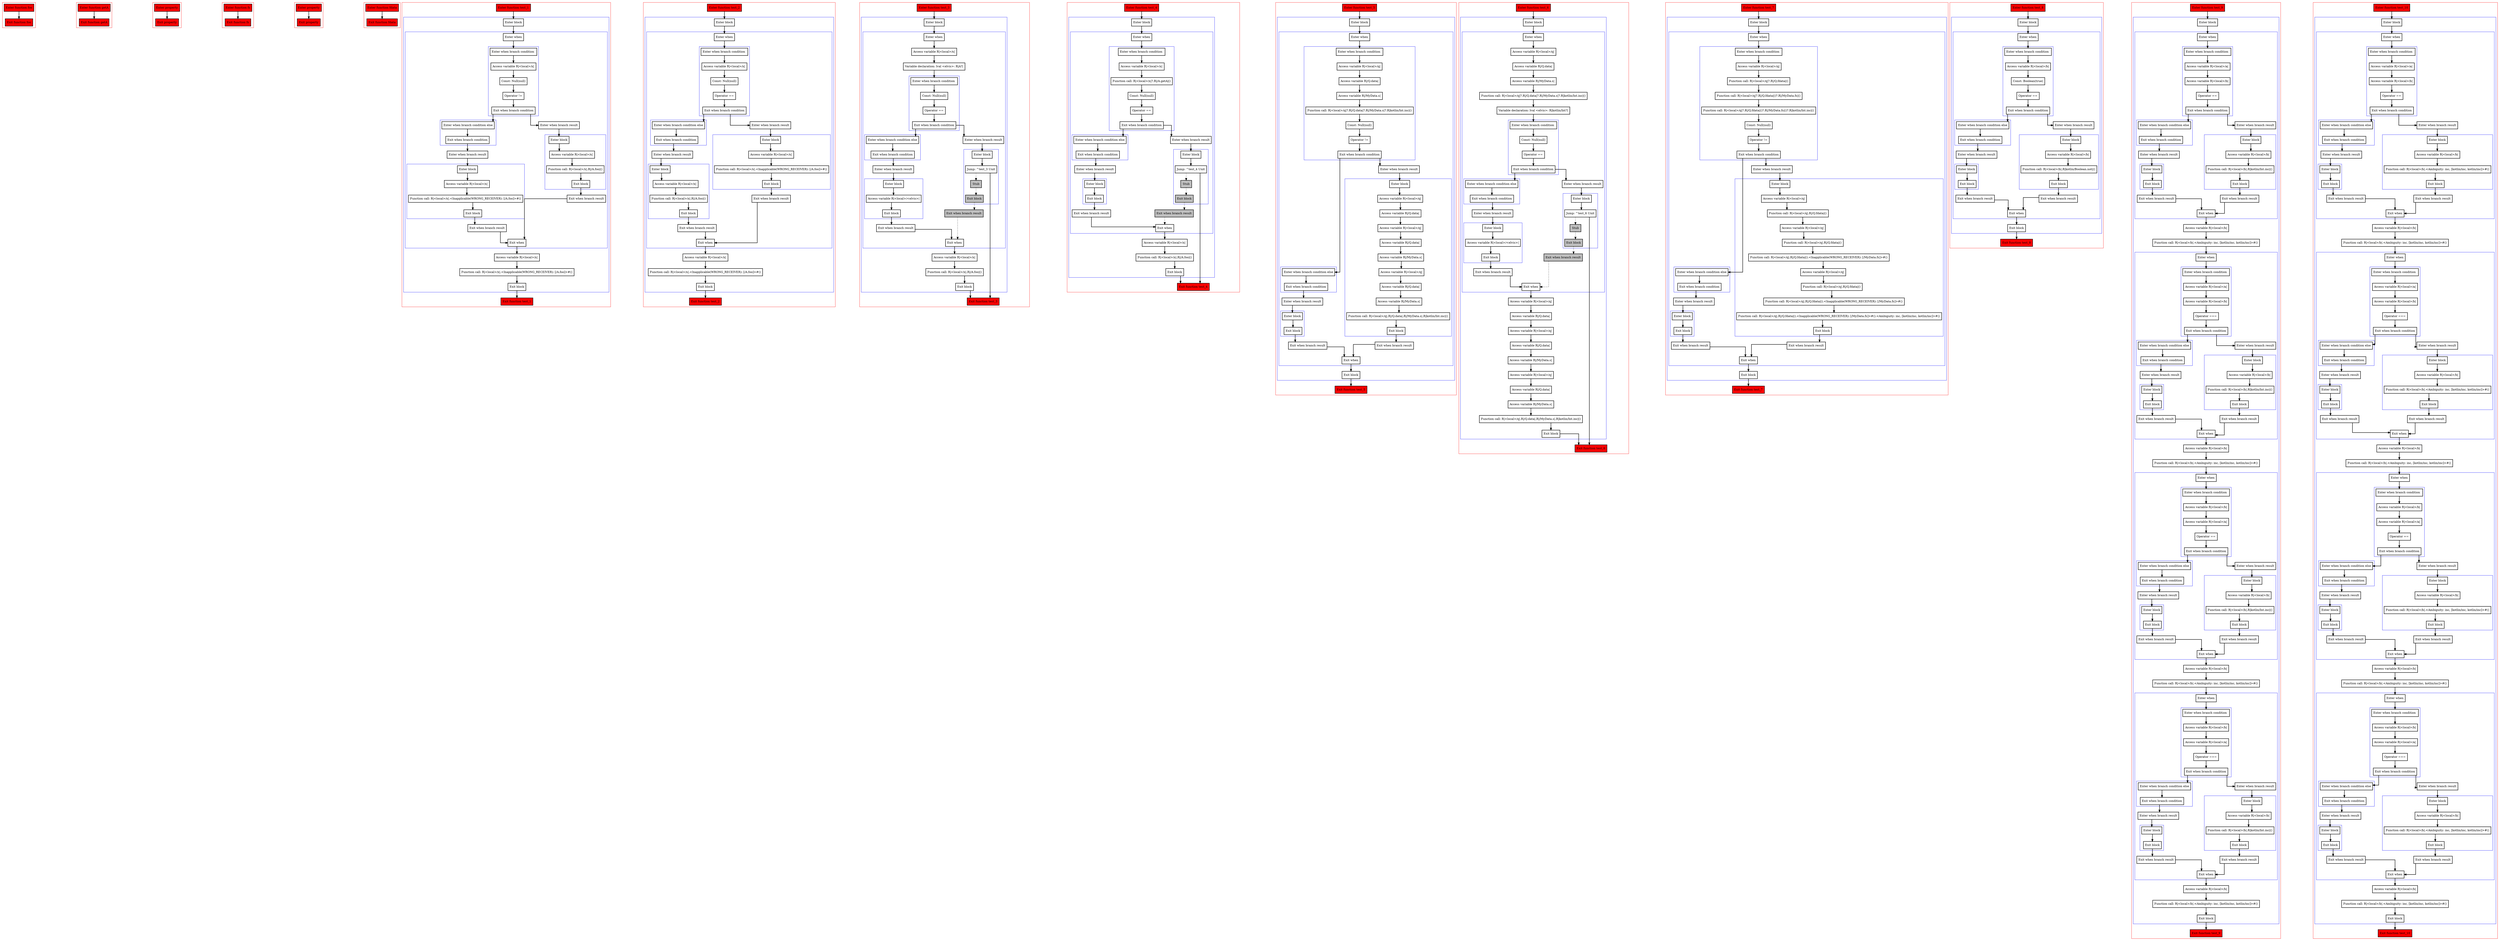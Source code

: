 digraph nullability_kt {
  graph [splines=ortho nodesep=3]
  node [shape=box penwidth=2]
  edge [penwidth=2]

  subgraph cluster_0 {
    color=red
    0 [label="Enter function foo" style="filled" fillcolor=red];
    1 [label="Exit function foo" style="filled" fillcolor=red];
  }

  0 -> {1};

  subgraph cluster_1 {
    color=red
    2 [label="Enter function getA" style="filled" fillcolor=red];
    3 [label="Exit function getA" style="filled" fillcolor=red];
  }

  2 -> {3};

  subgraph cluster_2 {
    color=red
    4 [label="Enter property" style="filled" fillcolor=red];
    5 [label="Exit property" style="filled" fillcolor=red];
  }

  4 -> {5};

  subgraph cluster_3 {
    color=red
    6 [label="Enter function fs" style="filled" fillcolor=red];
    7 [label="Exit function fs" style="filled" fillcolor=red];
  }

  6 -> {7};

  subgraph cluster_4 {
    color=red
    8 [label="Enter property" style="filled" fillcolor=red];
    9 [label="Exit property" style="filled" fillcolor=red];
  }

  8 -> {9};

  subgraph cluster_5 {
    color=red
    10 [label="Enter function fdata" style="filled" fillcolor=red];
    11 [label="Exit function fdata" style="filled" fillcolor=red];
  }

  10 -> {11};

  subgraph cluster_6 {
    color=red
    12 [label="Enter function test_1" style="filled" fillcolor=red];
    subgraph cluster_7 {
      color=blue
      13 [label="Enter block"];
      subgraph cluster_8 {
        color=blue
        14 [label="Enter when"];
        subgraph cluster_9 {
          color=blue
          15 [label="Enter when branch condition "];
          16 [label="Access variable R|<local>/x|"];
          17 [label="Const: Null(null)"];
          18 [label="Operator !="];
          19 [label="Exit when branch condition"];
        }
        subgraph cluster_10 {
          color=blue
          20 [label="Enter when branch condition else"];
          21 [label="Exit when branch condition"];
        }
        22 [label="Enter when branch result"];
        subgraph cluster_11 {
          color=blue
          23 [label="Enter block"];
          24 [label="Access variable R|<local>/x|"];
          25 [label="Function call: R|<local>/x|.<Inapplicable(WRONG_RECEIVER): [/A.foo]>#()"];
          26 [label="Exit block"];
        }
        27 [label="Exit when branch result"];
        28 [label="Enter when branch result"];
        subgraph cluster_12 {
          color=blue
          29 [label="Enter block"];
          30 [label="Access variable R|<local>/x|"];
          31 [label="Function call: R|<local>/x|.R|/A.foo|()"];
          32 [label="Exit block"];
        }
        33 [label="Exit when branch result"];
        34 [label="Exit when"];
      }
      35 [label="Access variable R|<local>/x|"];
      36 [label="Function call: R|<local>/x|.<Inapplicable(WRONG_RECEIVER): [/A.foo]>#()"];
      37 [label="Exit block"];
    }
    38 [label="Exit function test_1" style="filled" fillcolor=red];
  }

  12 -> {13};
  13 -> {14};
  14 -> {15};
  15 -> {16};
  16 -> {17};
  17 -> {18};
  18 -> {19};
  19 -> {28 20};
  20 -> {21};
  21 -> {22};
  22 -> {23};
  23 -> {24};
  24 -> {25};
  25 -> {26};
  26 -> {27};
  27 -> {34};
  28 -> {29};
  29 -> {30};
  30 -> {31};
  31 -> {32};
  32 -> {33};
  33 -> {34};
  34 -> {35};
  35 -> {36};
  36 -> {37};
  37 -> {38};

  subgraph cluster_13 {
    color=red
    39 [label="Enter function test_2" style="filled" fillcolor=red];
    subgraph cluster_14 {
      color=blue
      40 [label="Enter block"];
      subgraph cluster_15 {
        color=blue
        41 [label="Enter when"];
        subgraph cluster_16 {
          color=blue
          42 [label="Enter when branch condition "];
          43 [label="Access variable R|<local>/x|"];
          44 [label="Const: Null(null)"];
          45 [label="Operator =="];
          46 [label="Exit when branch condition"];
        }
        subgraph cluster_17 {
          color=blue
          47 [label="Enter when branch condition else"];
          48 [label="Exit when branch condition"];
        }
        49 [label="Enter when branch result"];
        subgraph cluster_18 {
          color=blue
          50 [label="Enter block"];
          51 [label="Access variable R|<local>/x|"];
          52 [label="Function call: R|<local>/x|.R|/A.foo|()"];
          53 [label="Exit block"];
        }
        54 [label="Exit when branch result"];
        55 [label="Enter when branch result"];
        subgraph cluster_19 {
          color=blue
          56 [label="Enter block"];
          57 [label="Access variable R|<local>/x|"];
          58 [label="Function call: R|<local>/x|.<Inapplicable(WRONG_RECEIVER): [/A.foo]>#()"];
          59 [label="Exit block"];
        }
        60 [label="Exit when branch result"];
        61 [label="Exit when"];
      }
      62 [label="Access variable R|<local>/x|"];
      63 [label="Function call: R|<local>/x|.<Inapplicable(WRONG_RECEIVER): [/A.foo]>#()"];
      64 [label="Exit block"];
    }
    65 [label="Exit function test_2" style="filled" fillcolor=red];
  }

  39 -> {40};
  40 -> {41};
  41 -> {42};
  42 -> {43};
  43 -> {44};
  44 -> {45};
  45 -> {46};
  46 -> {55 47};
  47 -> {48};
  48 -> {49};
  49 -> {50};
  50 -> {51};
  51 -> {52};
  52 -> {53};
  53 -> {54};
  54 -> {61};
  55 -> {56};
  56 -> {57};
  57 -> {58};
  58 -> {59};
  59 -> {60};
  60 -> {61};
  61 -> {62};
  62 -> {63};
  63 -> {64};
  64 -> {65};

  subgraph cluster_20 {
    color=red
    66 [label="Enter function test_3" style="filled" fillcolor=red];
    subgraph cluster_21 {
      color=blue
      67 [label="Enter block"];
      subgraph cluster_22 {
        color=blue
        68 [label="Enter when"];
        69 [label="Access variable R|<local>/x|"];
        70 [label="Variable declaration: lval <elvis>: R|A?|"];
        subgraph cluster_23 {
          color=blue
          71 [label="Enter when branch condition "];
          72 [label="Const: Null(null)"];
          73 [label="Operator =="];
          74 [label="Exit when branch condition"];
        }
        subgraph cluster_24 {
          color=blue
          75 [label="Enter when branch condition else"];
          76 [label="Exit when branch condition"];
        }
        77 [label="Enter when branch result"];
        subgraph cluster_25 {
          color=blue
          78 [label="Enter block"];
          79 [label="Access variable R|<local>/<elvis>|"];
          80 [label="Exit block"];
        }
        81 [label="Exit when branch result"];
        82 [label="Enter when branch result"];
        subgraph cluster_26 {
          color=blue
          83 [label="Enter block"];
          84 [label="Jump: ^test_3 Unit"];
          85 [label="Stub" style="filled" fillcolor=gray];
          86 [label="Exit block" style="filled" fillcolor=gray];
        }
        87 [label="Exit when branch result" style="filled" fillcolor=gray];
        88 [label="Exit when"];
      }
      89 [label="Access variable R|<local>/x|"];
      90 [label="Function call: R|<local>/x|.R|/A.foo|()"];
      91 [label="Exit block"];
    }
    92 [label="Exit function test_3" style="filled" fillcolor=red];
  }

  66 -> {67};
  67 -> {68};
  68 -> {69};
  69 -> {70};
  70 -> {71};
  71 -> {72};
  72 -> {73};
  73 -> {74};
  74 -> {82 75};
  75 -> {76};
  76 -> {77};
  77 -> {78};
  78 -> {79};
  79 -> {80};
  80 -> {81};
  81 -> {88};
  82 -> {83};
  83 -> {84};
  84 -> {92};
  84 -> {85} [style=dotted];
  85 -> {86} [style=dotted];
  86 -> {87} [style=dotted];
  87 -> {88} [style=dotted];
  88 -> {89};
  89 -> {90};
  90 -> {91};
  91 -> {92};

  subgraph cluster_27 {
    color=red
    93 [label="Enter function test_4" style="filled" fillcolor=red];
    subgraph cluster_28 {
      color=blue
      94 [label="Enter block"];
      subgraph cluster_29 {
        color=blue
        95 [label="Enter when"];
        subgraph cluster_30 {
          color=blue
          96 [label="Enter when branch condition "];
          97 [label="Access variable R|<local>/x|"];
          98 [label="Function call: R|<local>/x|?.R|/A.getA|()"];
          99 [label="Const: Null(null)"];
          100 [label="Operator =="];
          101 [label="Exit when branch condition"];
        }
        subgraph cluster_31 {
          color=blue
          102 [label="Enter when branch condition else"];
          103 [label="Exit when branch condition"];
        }
        104 [label="Enter when branch result"];
        subgraph cluster_32 {
          color=blue
          105 [label="Enter block"];
          106 [label="Exit block"];
        }
        107 [label="Exit when branch result"];
        108 [label="Enter when branch result"];
        subgraph cluster_33 {
          color=blue
          109 [label="Enter block"];
          110 [label="Jump: ^test_4 Unit"];
          111 [label="Stub" style="filled" fillcolor=gray];
          112 [label="Exit block" style="filled" fillcolor=gray];
        }
        113 [label="Exit when branch result" style="filled" fillcolor=gray];
        114 [label="Exit when"];
      }
      115 [label="Access variable R|<local>/x|"];
      116 [label="Function call: R|<local>/x|.R|/A.foo|()"];
      117 [label="Exit block"];
    }
    118 [label="Exit function test_4" style="filled" fillcolor=red];
  }

  93 -> {94};
  94 -> {95};
  95 -> {96};
  96 -> {97};
  97 -> {98};
  98 -> {99};
  99 -> {100};
  100 -> {101};
  101 -> {108 102};
  102 -> {103};
  103 -> {104};
  104 -> {105};
  105 -> {106};
  106 -> {107};
  107 -> {114};
  108 -> {109};
  109 -> {110};
  110 -> {118};
  110 -> {111} [style=dotted];
  111 -> {112} [style=dotted];
  112 -> {113} [style=dotted];
  113 -> {114} [style=dotted];
  114 -> {115};
  115 -> {116};
  116 -> {117};
  117 -> {118};

  subgraph cluster_34 {
    color=red
    119 [label="Enter function test_5" style="filled" fillcolor=red];
    subgraph cluster_35 {
      color=blue
      120 [label="Enter block"];
      subgraph cluster_36 {
        color=blue
        121 [label="Enter when"];
        subgraph cluster_37 {
          color=blue
          122 [label="Enter when branch condition "];
          123 [label="Access variable R|<local>/q|"];
          124 [label="Access variable R|/Q.data|"];
          125 [label="Access variable R|/MyData.s|"];
          126 [label="Function call: R|<local>/q|?.R|/Q.data|?.R|/MyData.s|?.R|kotlin/Int.inc|()"];
          127 [label="Const: Null(null)"];
          128 [label="Operator !="];
          129 [label="Exit when branch condition"];
        }
        subgraph cluster_38 {
          color=blue
          130 [label="Enter when branch condition else"];
          131 [label="Exit when branch condition"];
        }
        132 [label="Enter when branch result"];
        subgraph cluster_39 {
          color=blue
          133 [label="Enter block"];
          134 [label="Exit block"];
        }
        135 [label="Exit when branch result"];
        136 [label="Enter when branch result"];
        subgraph cluster_40 {
          color=blue
          137 [label="Enter block"];
          138 [label="Access variable R|<local>/q|"];
          139 [label="Access variable R|/Q.data|"];
          140 [label="Access variable R|<local>/q|"];
          141 [label="Access variable R|/Q.data|"];
          142 [label="Access variable R|/MyData.s|"];
          143 [label="Access variable R|<local>/q|"];
          144 [label="Access variable R|/Q.data|"];
          145 [label="Access variable R|/MyData.s|"];
          146 [label="Function call: R|<local>/q|.R|/Q.data|.R|/MyData.s|.R|kotlin/Int.inc|()"];
          147 [label="Exit block"];
        }
        148 [label="Exit when branch result"];
        149 [label="Exit when"];
      }
      150 [label="Exit block"];
    }
    151 [label="Exit function test_5" style="filled" fillcolor=red];
  }

  119 -> {120};
  120 -> {121};
  121 -> {122};
  122 -> {123};
  123 -> {124};
  124 -> {125};
  125 -> {126};
  126 -> {127};
  127 -> {128};
  128 -> {129};
  129 -> {136 130};
  130 -> {131};
  131 -> {132};
  132 -> {133};
  133 -> {134};
  134 -> {135};
  135 -> {149};
  136 -> {137};
  137 -> {138};
  138 -> {139};
  139 -> {140};
  140 -> {141};
  141 -> {142};
  142 -> {143};
  143 -> {144};
  144 -> {145};
  145 -> {146};
  146 -> {147};
  147 -> {148};
  148 -> {149};
  149 -> {150};
  150 -> {151};

  subgraph cluster_41 {
    color=red
    152 [label="Enter function test_6" style="filled" fillcolor=red];
    subgraph cluster_42 {
      color=blue
      153 [label="Enter block"];
      subgraph cluster_43 {
        color=blue
        154 [label="Enter when"];
        155 [label="Access variable R|<local>/q|"];
        156 [label="Access variable R|/Q.data|"];
        157 [label="Access variable R|/MyData.s|"];
        158 [label="Function call: R|<local>/q|?.R|/Q.data|?.R|/MyData.s|?.R|kotlin/Int.inc|()"];
        159 [label="Variable declaration: lval <elvis>: R|kotlin/Int?|"];
        subgraph cluster_44 {
          color=blue
          160 [label="Enter when branch condition "];
          161 [label="Const: Null(null)"];
          162 [label="Operator =="];
          163 [label="Exit when branch condition"];
        }
        subgraph cluster_45 {
          color=blue
          164 [label="Enter when branch condition else"];
          165 [label="Exit when branch condition"];
        }
        166 [label="Enter when branch result"];
        subgraph cluster_46 {
          color=blue
          167 [label="Enter block"];
          168 [label="Access variable R|<local>/<elvis>|"];
          169 [label="Exit block"];
        }
        170 [label="Exit when branch result"];
        171 [label="Enter when branch result"];
        subgraph cluster_47 {
          color=blue
          172 [label="Enter block"];
          173 [label="Jump: ^test_6 Unit"];
          174 [label="Stub" style="filled" fillcolor=gray];
          175 [label="Exit block" style="filled" fillcolor=gray];
        }
        176 [label="Exit when branch result" style="filled" fillcolor=gray];
        177 [label="Exit when"];
      }
      178 [label="Access variable R|<local>/q|"];
      179 [label="Access variable R|/Q.data|"];
      180 [label="Access variable R|<local>/q|"];
      181 [label="Access variable R|/Q.data|"];
      182 [label="Access variable R|/MyData.s|"];
      183 [label="Access variable R|<local>/q|"];
      184 [label="Access variable R|/Q.data|"];
      185 [label="Access variable R|/MyData.s|"];
      186 [label="Function call: R|<local>/q|.R|/Q.data|.R|/MyData.s|.R|kotlin/Int.inc|()"];
      187 [label="Exit block"];
    }
    188 [label="Exit function test_6" style="filled" fillcolor=red];
  }

  152 -> {153};
  153 -> {154};
  154 -> {155};
  155 -> {156};
  156 -> {157};
  157 -> {158};
  158 -> {159};
  159 -> {160};
  160 -> {161};
  161 -> {162};
  162 -> {163};
  163 -> {171 164};
  164 -> {165};
  165 -> {166};
  166 -> {167};
  167 -> {168};
  168 -> {169};
  169 -> {170};
  170 -> {177};
  171 -> {172};
  172 -> {173};
  173 -> {188};
  173 -> {174} [style=dotted];
  174 -> {175} [style=dotted];
  175 -> {176} [style=dotted];
  176 -> {177} [style=dotted];
  177 -> {178};
  178 -> {179};
  179 -> {180};
  180 -> {181};
  181 -> {182};
  182 -> {183};
  183 -> {184};
  184 -> {185};
  185 -> {186};
  186 -> {187};
  187 -> {188};

  subgraph cluster_48 {
    color=red
    189 [label="Enter function test_7" style="filled" fillcolor=red];
    subgraph cluster_49 {
      color=blue
      190 [label="Enter block"];
      subgraph cluster_50 {
        color=blue
        191 [label="Enter when"];
        subgraph cluster_51 {
          color=blue
          192 [label="Enter when branch condition "];
          193 [label="Access variable R|<local>/q|"];
          194 [label="Function call: R|<local>/q|?.R|/Q.fdata|()"];
          195 [label="Function call: R|<local>/q|?.R|/Q.fdata|()?.R|/MyData.fs|()"];
          196 [label="Function call: R|<local>/q|?.R|/Q.fdata|()?.R|/MyData.fs|()?.R|kotlin/Int.inc|()"];
          197 [label="Const: Null(null)"];
          198 [label="Operator !="];
          199 [label="Exit when branch condition"];
        }
        subgraph cluster_52 {
          color=blue
          200 [label="Enter when branch condition else"];
          201 [label="Exit when branch condition"];
        }
        202 [label="Enter when branch result"];
        subgraph cluster_53 {
          color=blue
          203 [label="Enter block"];
          204 [label="Exit block"];
        }
        205 [label="Exit when branch result"];
        206 [label="Enter when branch result"];
        subgraph cluster_54 {
          color=blue
          207 [label="Enter block"];
          208 [label="Access variable R|<local>/q|"];
          209 [label="Function call: R|<local>/q|.R|/Q.fdata|()"];
          210 [label="Access variable R|<local>/q|"];
          211 [label="Function call: R|<local>/q|.R|/Q.fdata|()"];
          212 [label="Function call: R|<local>/q|.R|/Q.fdata|().<Inapplicable(WRONG_RECEIVER): [/MyData.fs]>#()"];
          213 [label="Access variable R|<local>/q|"];
          214 [label="Function call: R|<local>/q|.R|/Q.fdata|()"];
          215 [label="Function call: R|<local>/q|.R|/Q.fdata|().<Inapplicable(WRONG_RECEIVER): [/MyData.fs]>#()"];
          216 [label="Function call: R|<local>/q|.R|/Q.fdata|().<Inapplicable(WRONG_RECEIVER): [/MyData.fs]>#().<Ambiguity: inc, [kotlin/inc, kotlin/inc]>#()"];
          217 [label="Exit block"];
        }
        218 [label="Exit when branch result"];
        219 [label="Exit when"];
      }
      220 [label="Exit block"];
    }
    221 [label="Exit function test_7" style="filled" fillcolor=red];
  }

  189 -> {190};
  190 -> {191};
  191 -> {192};
  192 -> {193};
  193 -> {194};
  194 -> {195};
  195 -> {196};
  196 -> {197};
  197 -> {198};
  198 -> {199};
  199 -> {206 200};
  200 -> {201};
  201 -> {202};
  202 -> {203};
  203 -> {204};
  204 -> {205};
  205 -> {219};
  206 -> {207};
  207 -> {208};
  208 -> {209};
  209 -> {210};
  210 -> {211};
  211 -> {212};
  212 -> {213};
  213 -> {214};
  214 -> {215};
  215 -> {216};
  216 -> {217};
  217 -> {218};
  218 -> {219};
  219 -> {220};
  220 -> {221};

  subgraph cluster_55 {
    color=red
    222 [label="Enter function test_8" style="filled" fillcolor=red];
    subgraph cluster_56 {
      color=blue
      223 [label="Enter block"];
      subgraph cluster_57 {
        color=blue
        224 [label="Enter when"];
        subgraph cluster_58 {
          color=blue
          225 [label="Enter when branch condition "];
          226 [label="Access variable R|<local>/b|"];
          227 [label="Const: Boolean(true)"];
          228 [label="Operator =="];
          229 [label="Exit when branch condition"];
        }
        subgraph cluster_59 {
          color=blue
          230 [label="Enter when branch condition else"];
          231 [label="Exit when branch condition"];
        }
        232 [label="Enter when branch result"];
        subgraph cluster_60 {
          color=blue
          233 [label="Enter block"];
          234 [label="Exit block"];
        }
        235 [label="Exit when branch result"];
        236 [label="Enter when branch result"];
        subgraph cluster_61 {
          color=blue
          237 [label="Enter block"];
          238 [label="Access variable R|<local>/b|"];
          239 [label="Function call: R|<local>/b|.R|kotlin/Boolean.not|()"];
          240 [label="Exit block"];
        }
        241 [label="Exit when branch result"];
        242 [label="Exit when"];
      }
      243 [label="Exit block"];
    }
    244 [label="Exit function test_8" style="filled" fillcolor=red];
  }

  222 -> {223};
  223 -> {224};
  224 -> {225};
  225 -> {226};
  226 -> {227};
  227 -> {228};
  228 -> {229};
  229 -> {236 230};
  230 -> {231};
  231 -> {232};
  232 -> {233};
  233 -> {234};
  234 -> {235};
  235 -> {242};
  236 -> {237};
  237 -> {238};
  238 -> {239};
  239 -> {240};
  240 -> {241};
  241 -> {242};
  242 -> {243};
  243 -> {244};

  subgraph cluster_62 {
    color=red
    245 [label="Enter function test_9" style="filled" fillcolor=red];
    subgraph cluster_63 {
      color=blue
      246 [label="Enter block"];
      subgraph cluster_64 {
        color=blue
        247 [label="Enter when"];
        subgraph cluster_65 {
          color=blue
          248 [label="Enter when branch condition "];
          249 [label="Access variable R|<local>/a|"];
          250 [label="Access variable R|<local>/b|"];
          251 [label="Operator =="];
          252 [label="Exit when branch condition"];
        }
        subgraph cluster_66 {
          color=blue
          253 [label="Enter when branch condition else"];
          254 [label="Exit when branch condition"];
        }
        255 [label="Enter when branch result"];
        subgraph cluster_67 {
          color=blue
          256 [label="Enter block"];
          257 [label="Exit block"];
        }
        258 [label="Exit when branch result"];
        259 [label="Enter when branch result"];
        subgraph cluster_68 {
          color=blue
          260 [label="Enter block"];
          261 [label="Access variable R|<local>/b|"];
          262 [label="Function call: R|<local>/b|.R|kotlin/Int.inc|()"];
          263 [label="Exit block"];
        }
        264 [label="Exit when branch result"];
        265 [label="Exit when"];
      }
      266 [label="Access variable R|<local>/b|"];
      267 [label="Function call: R|<local>/b|.<Ambiguity: inc, [kotlin/inc, kotlin/inc]>#()"];
      subgraph cluster_69 {
        color=blue
        268 [label="Enter when"];
        subgraph cluster_70 {
          color=blue
          269 [label="Enter when branch condition "];
          270 [label="Access variable R|<local>/a|"];
          271 [label="Access variable R|<local>/b|"];
          272 [label="Operator ==="];
          273 [label="Exit when branch condition"];
        }
        subgraph cluster_71 {
          color=blue
          274 [label="Enter when branch condition else"];
          275 [label="Exit when branch condition"];
        }
        276 [label="Enter when branch result"];
        subgraph cluster_72 {
          color=blue
          277 [label="Enter block"];
          278 [label="Exit block"];
        }
        279 [label="Exit when branch result"];
        280 [label="Enter when branch result"];
        subgraph cluster_73 {
          color=blue
          281 [label="Enter block"];
          282 [label="Access variable R|<local>/b|"];
          283 [label="Function call: R|<local>/b|.R|kotlin/Int.inc|()"];
          284 [label="Exit block"];
        }
        285 [label="Exit when branch result"];
        286 [label="Exit when"];
      }
      287 [label="Access variable R|<local>/b|"];
      288 [label="Function call: R|<local>/b|.<Ambiguity: inc, [kotlin/inc, kotlin/inc]>#()"];
      subgraph cluster_74 {
        color=blue
        289 [label="Enter when"];
        subgraph cluster_75 {
          color=blue
          290 [label="Enter when branch condition "];
          291 [label="Access variable R|<local>/b|"];
          292 [label="Access variable R|<local>/a|"];
          293 [label="Operator =="];
          294 [label="Exit when branch condition"];
        }
        subgraph cluster_76 {
          color=blue
          295 [label="Enter when branch condition else"];
          296 [label="Exit when branch condition"];
        }
        297 [label="Enter when branch result"];
        subgraph cluster_77 {
          color=blue
          298 [label="Enter block"];
          299 [label="Exit block"];
        }
        300 [label="Exit when branch result"];
        301 [label="Enter when branch result"];
        subgraph cluster_78 {
          color=blue
          302 [label="Enter block"];
          303 [label="Access variable R|<local>/b|"];
          304 [label="Function call: R|<local>/b|.R|kotlin/Int.inc|()"];
          305 [label="Exit block"];
        }
        306 [label="Exit when branch result"];
        307 [label="Exit when"];
      }
      308 [label="Access variable R|<local>/b|"];
      309 [label="Function call: R|<local>/b|.<Ambiguity: inc, [kotlin/inc, kotlin/inc]>#()"];
      subgraph cluster_79 {
        color=blue
        310 [label="Enter when"];
        subgraph cluster_80 {
          color=blue
          311 [label="Enter when branch condition "];
          312 [label="Access variable R|<local>/b|"];
          313 [label="Access variable R|<local>/a|"];
          314 [label="Operator ==="];
          315 [label="Exit when branch condition"];
        }
        subgraph cluster_81 {
          color=blue
          316 [label="Enter when branch condition else"];
          317 [label="Exit when branch condition"];
        }
        318 [label="Enter when branch result"];
        subgraph cluster_82 {
          color=blue
          319 [label="Enter block"];
          320 [label="Exit block"];
        }
        321 [label="Exit when branch result"];
        322 [label="Enter when branch result"];
        subgraph cluster_83 {
          color=blue
          323 [label="Enter block"];
          324 [label="Access variable R|<local>/b|"];
          325 [label="Function call: R|<local>/b|.R|kotlin/Int.inc|()"];
          326 [label="Exit block"];
        }
        327 [label="Exit when branch result"];
        328 [label="Exit when"];
      }
      329 [label="Access variable R|<local>/b|"];
      330 [label="Function call: R|<local>/b|.<Ambiguity: inc, [kotlin/inc, kotlin/inc]>#()"];
      331 [label="Exit block"];
    }
    332 [label="Exit function test_9" style="filled" fillcolor=red];
  }

  245 -> {246};
  246 -> {247};
  247 -> {248};
  248 -> {249};
  249 -> {250};
  250 -> {251};
  251 -> {252};
  252 -> {259 253};
  253 -> {254};
  254 -> {255};
  255 -> {256};
  256 -> {257};
  257 -> {258};
  258 -> {265};
  259 -> {260};
  260 -> {261};
  261 -> {262};
  262 -> {263};
  263 -> {264};
  264 -> {265};
  265 -> {266};
  266 -> {267};
  267 -> {268};
  268 -> {269};
  269 -> {270};
  270 -> {271};
  271 -> {272};
  272 -> {273};
  273 -> {280 274};
  274 -> {275};
  275 -> {276};
  276 -> {277};
  277 -> {278};
  278 -> {279};
  279 -> {286};
  280 -> {281};
  281 -> {282};
  282 -> {283};
  283 -> {284};
  284 -> {285};
  285 -> {286};
  286 -> {287};
  287 -> {288};
  288 -> {289};
  289 -> {290};
  290 -> {291};
  291 -> {292};
  292 -> {293};
  293 -> {294};
  294 -> {301 295};
  295 -> {296};
  296 -> {297};
  297 -> {298};
  298 -> {299};
  299 -> {300};
  300 -> {307};
  301 -> {302};
  302 -> {303};
  303 -> {304};
  304 -> {305};
  305 -> {306};
  306 -> {307};
  307 -> {308};
  308 -> {309};
  309 -> {310};
  310 -> {311};
  311 -> {312};
  312 -> {313};
  313 -> {314};
  314 -> {315};
  315 -> {322 316};
  316 -> {317};
  317 -> {318};
  318 -> {319};
  319 -> {320};
  320 -> {321};
  321 -> {328};
  322 -> {323};
  323 -> {324};
  324 -> {325};
  325 -> {326};
  326 -> {327};
  327 -> {328};
  328 -> {329};
  329 -> {330};
  330 -> {331};
  331 -> {332};

  subgraph cluster_84 {
    color=red
    333 [label="Enter function test_10" style="filled" fillcolor=red];
    subgraph cluster_85 {
      color=blue
      334 [label="Enter block"];
      subgraph cluster_86 {
        color=blue
        335 [label="Enter when"];
        subgraph cluster_87 {
          color=blue
          336 [label="Enter when branch condition "];
          337 [label="Access variable R|<local>/a|"];
          338 [label="Access variable R|<local>/b|"];
          339 [label="Operator =="];
          340 [label="Exit when branch condition"];
        }
        subgraph cluster_88 {
          color=blue
          341 [label="Enter when branch condition else"];
          342 [label="Exit when branch condition"];
        }
        343 [label="Enter when branch result"];
        subgraph cluster_89 {
          color=blue
          344 [label="Enter block"];
          345 [label="Exit block"];
        }
        346 [label="Exit when branch result"];
        347 [label="Enter when branch result"];
        subgraph cluster_90 {
          color=blue
          348 [label="Enter block"];
          349 [label="Access variable R|<local>/b|"];
          350 [label="Function call: R|<local>/b|.<Ambiguity: inc, [kotlin/inc, kotlin/inc]>#()"];
          351 [label="Exit block"];
        }
        352 [label="Exit when branch result"];
        353 [label="Exit when"];
      }
      354 [label="Access variable R|<local>/b|"];
      355 [label="Function call: R|<local>/b|.<Ambiguity: inc, [kotlin/inc, kotlin/inc]>#()"];
      subgraph cluster_91 {
        color=blue
        356 [label="Enter when"];
        subgraph cluster_92 {
          color=blue
          357 [label="Enter when branch condition "];
          358 [label="Access variable R|<local>/a|"];
          359 [label="Access variable R|<local>/b|"];
          360 [label="Operator ==="];
          361 [label="Exit when branch condition"];
        }
        subgraph cluster_93 {
          color=blue
          362 [label="Enter when branch condition else"];
          363 [label="Exit when branch condition"];
        }
        364 [label="Enter when branch result"];
        subgraph cluster_94 {
          color=blue
          365 [label="Enter block"];
          366 [label="Exit block"];
        }
        367 [label="Exit when branch result"];
        368 [label="Enter when branch result"];
        subgraph cluster_95 {
          color=blue
          369 [label="Enter block"];
          370 [label="Access variable R|<local>/b|"];
          371 [label="Function call: R|<local>/b|.<Ambiguity: inc, [kotlin/inc, kotlin/inc]>#()"];
          372 [label="Exit block"];
        }
        373 [label="Exit when branch result"];
        374 [label="Exit when"];
      }
      375 [label="Access variable R|<local>/b|"];
      376 [label="Function call: R|<local>/b|.<Ambiguity: inc, [kotlin/inc, kotlin/inc]>#()"];
      subgraph cluster_96 {
        color=blue
        377 [label="Enter when"];
        subgraph cluster_97 {
          color=blue
          378 [label="Enter when branch condition "];
          379 [label="Access variable R|<local>/b|"];
          380 [label="Access variable R|<local>/a|"];
          381 [label="Operator =="];
          382 [label="Exit when branch condition"];
        }
        subgraph cluster_98 {
          color=blue
          383 [label="Enter when branch condition else"];
          384 [label="Exit when branch condition"];
        }
        385 [label="Enter when branch result"];
        subgraph cluster_99 {
          color=blue
          386 [label="Enter block"];
          387 [label="Exit block"];
        }
        388 [label="Exit when branch result"];
        389 [label="Enter when branch result"];
        subgraph cluster_100 {
          color=blue
          390 [label="Enter block"];
          391 [label="Access variable R|<local>/b|"];
          392 [label="Function call: R|<local>/b|.<Ambiguity: inc, [kotlin/inc, kotlin/inc]>#()"];
          393 [label="Exit block"];
        }
        394 [label="Exit when branch result"];
        395 [label="Exit when"];
      }
      396 [label="Access variable R|<local>/b|"];
      397 [label="Function call: R|<local>/b|.<Ambiguity: inc, [kotlin/inc, kotlin/inc]>#()"];
      subgraph cluster_101 {
        color=blue
        398 [label="Enter when"];
        subgraph cluster_102 {
          color=blue
          399 [label="Enter when branch condition "];
          400 [label="Access variable R|<local>/b|"];
          401 [label="Access variable R|<local>/a|"];
          402 [label="Operator ==="];
          403 [label="Exit when branch condition"];
        }
        subgraph cluster_103 {
          color=blue
          404 [label="Enter when branch condition else"];
          405 [label="Exit when branch condition"];
        }
        406 [label="Enter when branch result"];
        subgraph cluster_104 {
          color=blue
          407 [label="Enter block"];
          408 [label="Exit block"];
        }
        409 [label="Exit when branch result"];
        410 [label="Enter when branch result"];
        subgraph cluster_105 {
          color=blue
          411 [label="Enter block"];
          412 [label="Access variable R|<local>/b|"];
          413 [label="Function call: R|<local>/b|.<Ambiguity: inc, [kotlin/inc, kotlin/inc]>#()"];
          414 [label="Exit block"];
        }
        415 [label="Exit when branch result"];
        416 [label="Exit when"];
      }
      417 [label="Access variable R|<local>/b|"];
      418 [label="Function call: R|<local>/b|.<Ambiguity: inc, [kotlin/inc, kotlin/inc]>#()"];
      419 [label="Exit block"];
    }
    420 [label="Exit function test_10" style="filled" fillcolor=red];
  }

  333 -> {334};
  334 -> {335};
  335 -> {336};
  336 -> {337};
  337 -> {338};
  338 -> {339};
  339 -> {340};
  340 -> {347 341};
  341 -> {342};
  342 -> {343};
  343 -> {344};
  344 -> {345};
  345 -> {346};
  346 -> {353};
  347 -> {348};
  348 -> {349};
  349 -> {350};
  350 -> {351};
  351 -> {352};
  352 -> {353};
  353 -> {354};
  354 -> {355};
  355 -> {356};
  356 -> {357};
  357 -> {358};
  358 -> {359};
  359 -> {360};
  360 -> {361};
  361 -> {368 362};
  362 -> {363};
  363 -> {364};
  364 -> {365};
  365 -> {366};
  366 -> {367};
  367 -> {374};
  368 -> {369};
  369 -> {370};
  370 -> {371};
  371 -> {372};
  372 -> {373};
  373 -> {374};
  374 -> {375};
  375 -> {376};
  376 -> {377};
  377 -> {378};
  378 -> {379};
  379 -> {380};
  380 -> {381};
  381 -> {382};
  382 -> {389 383};
  383 -> {384};
  384 -> {385};
  385 -> {386};
  386 -> {387};
  387 -> {388};
  388 -> {395};
  389 -> {390};
  390 -> {391};
  391 -> {392};
  392 -> {393};
  393 -> {394};
  394 -> {395};
  395 -> {396};
  396 -> {397};
  397 -> {398};
  398 -> {399};
  399 -> {400};
  400 -> {401};
  401 -> {402};
  402 -> {403};
  403 -> {410 404};
  404 -> {405};
  405 -> {406};
  406 -> {407};
  407 -> {408};
  408 -> {409};
  409 -> {416};
  410 -> {411};
  411 -> {412};
  412 -> {413};
  413 -> {414};
  414 -> {415};
  415 -> {416};
  416 -> {417};
  417 -> {418};
  418 -> {419};
  419 -> {420};

}
